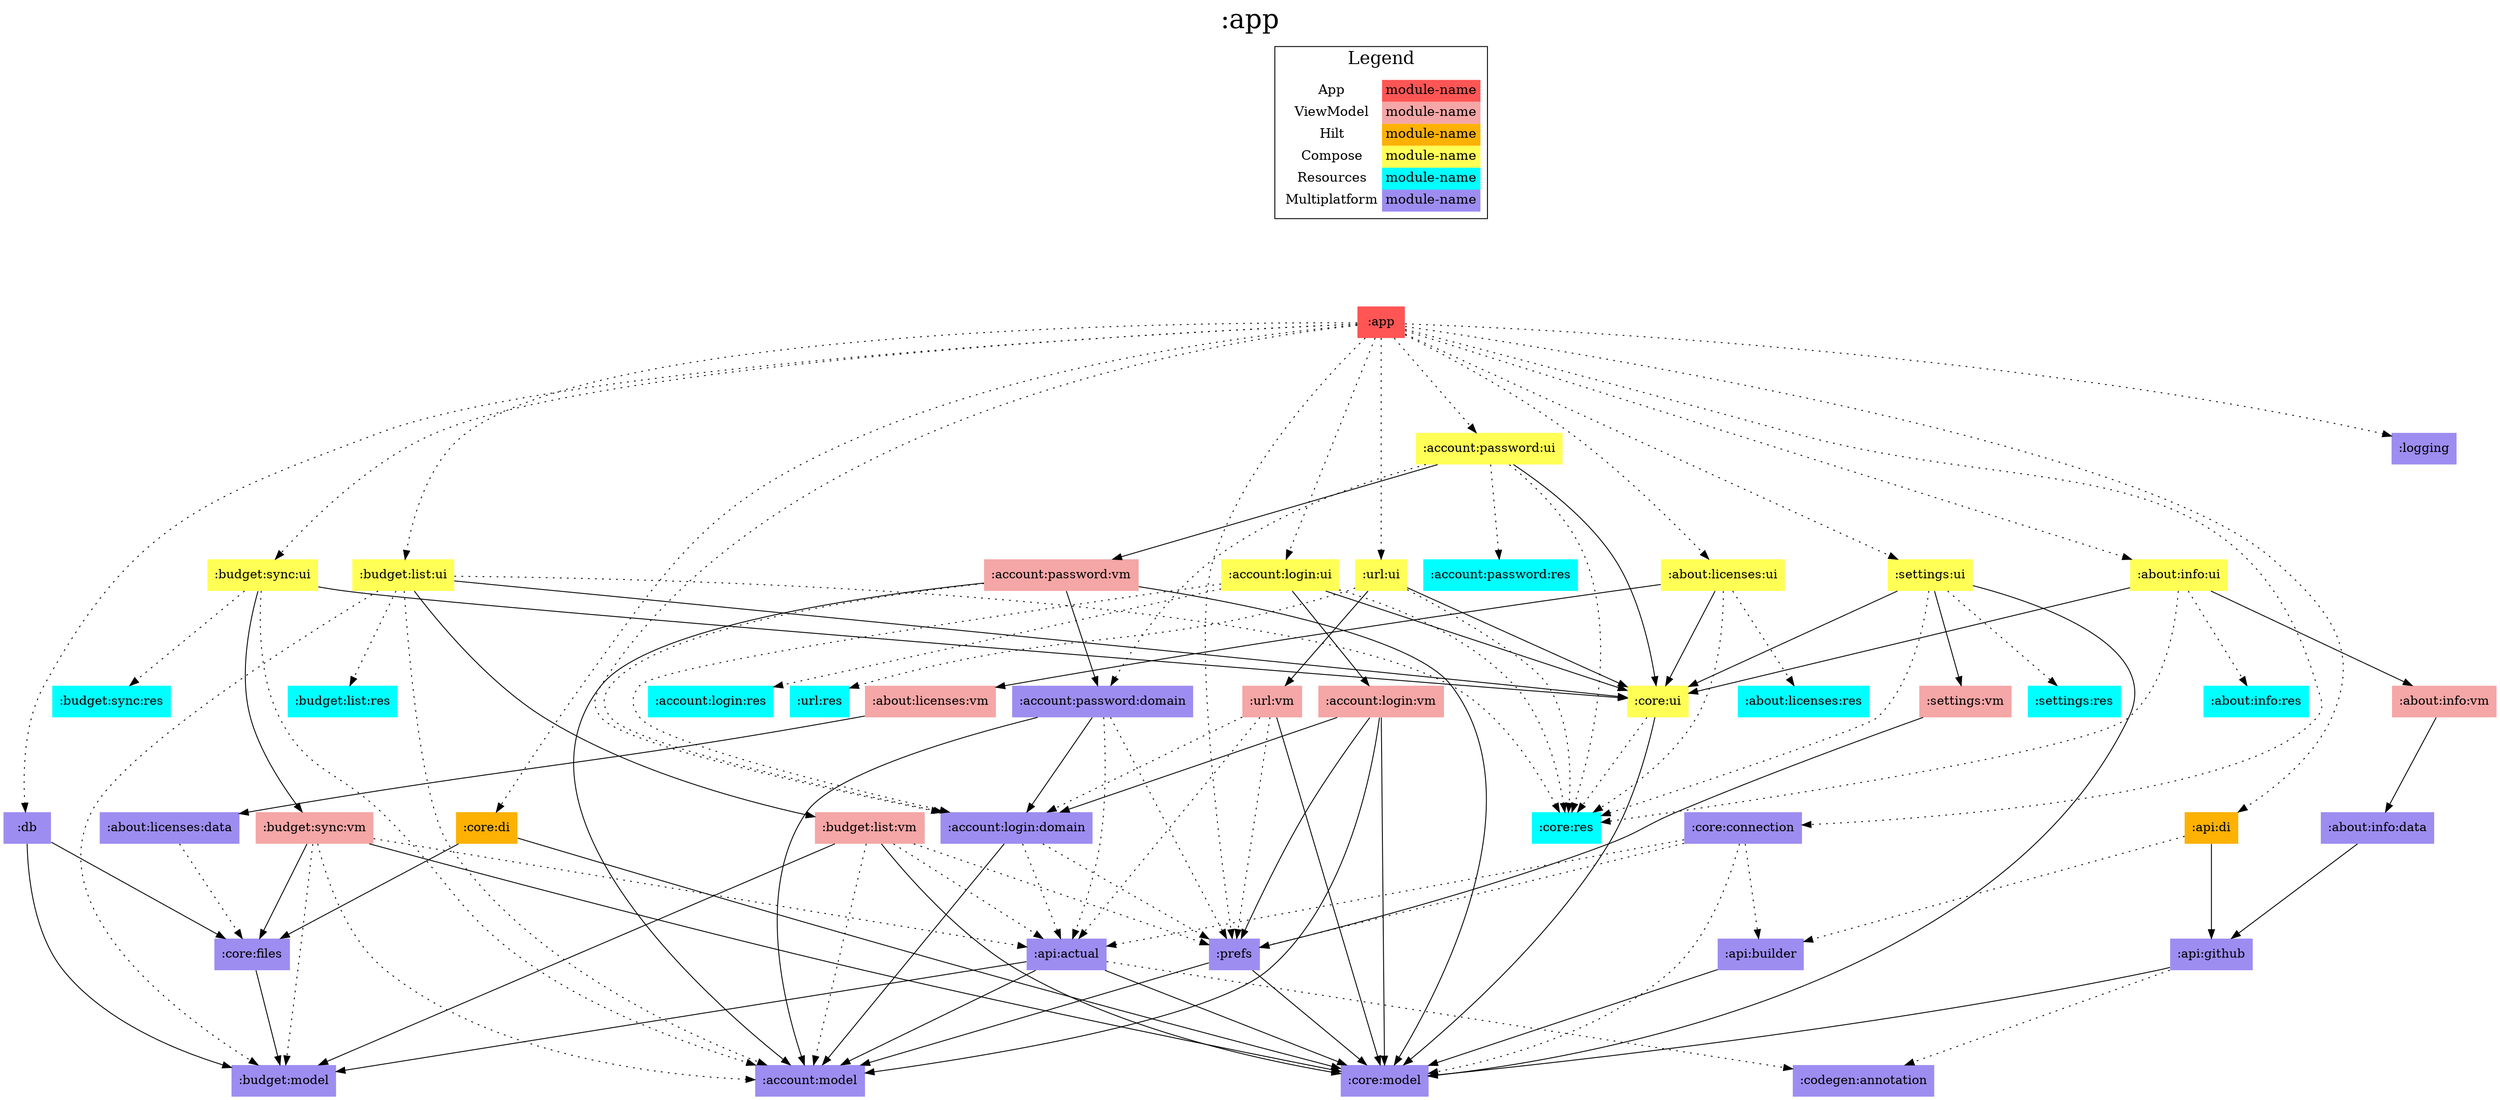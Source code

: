 digraph {
edge ["dir"="forward"]
graph ["dpi"="100","label"=":app","labelloc"="t","fontsize"="30","ranksep"="1.5","rankdir"="TB"]
node ["style"="filled"]
":about:info:data" ["fillcolor"="#9D8DF1","shape"="none"]
":about:info:res" ["fillcolor"="#00FFFF","shape"="none"]
":about:info:ui" ["fillcolor"="#FFFF55","shape"="none"]
":about:info:vm" ["fillcolor"="#F5A6A6","shape"="none"]
":about:licenses:data" ["fillcolor"="#9D8DF1","shape"="none"]
":about:licenses:res" ["fillcolor"="#00FFFF","shape"="none"]
":about:licenses:ui" ["fillcolor"="#FFFF55","shape"="none"]
":about:licenses:vm" ["fillcolor"="#F5A6A6","shape"="none"]
":account:login:domain" ["fillcolor"="#9D8DF1","shape"="none"]
":account:login:res" ["fillcolor"="#00FFFF","shape"="none"]
":account:login:ui" ["fillcolor"="#FFFF55","shape"="none"]
":account:login:vm" ["fillcolor"="#F5A6A6","shape"="none"]
":account:model" ["fillcolor"="#9D8DF1","shape"="none"]
":account:password:domain" ["fillcolor"="#9D8DF1","shape"="none"]
":account:password:res" ["fillcolor"="#00FFFF","shape"="none"]
":account:password:ui" ["fillcolor"="#FFFF55","shape"="none"]
":account:password:vm" ["fillcolor"="#F5A6A6","shape"="none"]
":api:actual" ["fillcolor"="#9D8DF1","shape"="none"]
":api:builder" ["fillcolor"="#9D8DF1","shape"="none"]
":api:di" ["fillcolor"="#FCB103","shape"="none"]
":api:github" ["fillcolor"="#9D8DF1","shape"="none"]
":app" ["fillcolor"="#FF5555","shape"="none"]
":budget:list:res" ["fillcolor"="#00FFFF","shape"="none"]
":budget:list:ui" ["fillcolor"="#FFFF55","shape"="none"]
":budget:list:vm" ["fillcolor"="#F5A6A6","shape"="none"]
":budget:model" ["fillcolor"="#9D8DF1","shape"="none"]
":budget:sync:res" ["fillcolor"="#00FFFF","shape"="none"]
":budget:sync:ui" ["fillcolor"="#FFFF55","shape"="none"]
":budget:sync:vm" ["fillcolor"="#F5A6A6","shape"="none"]
":codegen:annotation" ["fillcolor"="#9D8DF1","shape"="none"]
":core:connection" ["fillcolor"="#9D8DF1","shape"="none"]
":core:di" ["fillcolor"="#FCB103","shape"="none"]
":core:files" ["fillcolor"="#9D8DF1","shape"="none"]
":core:model" ["fillcolor"="#9D8DF1","shape"="none"]
":core:res" ["fillcolor"="#00FFFF","shape"="none"]
":core:ui" ["fillcolor"="#FFFF55","shape"="none"]
":db" ["fillcolor"="#9D8DF1","shape"="none"]
":logging" ["fillcolor"="#9D8DF1","shape"="none"]
":prefs" ["fillcolor"="#9D8DF1","shape"="none"]
":settings:res" ["fillcolor"="#00FFFF","shape"="none"]
":settings:ui" ["fillcolor"="#FFFF55","shape"="none"]
":settings:vm" ["fillcolor"="#F5A6A6","shape"="none"]
":url:res" ["fillcolor"="#00FFFF","shape"="none"]
":url:ui" ["fillcolor"="#FFFF55","shape"="none"]
":url:vm" ["fillcolor"="#F5A6A6","shape"="none"]
{
edge ["dir"="none"]
graph ["rank"="same"]
":app"
}
":about:info:data" -> ":api:github"
":about:info:ui" -> ":about:info:res" ["style"="dotted"]
":about:info:ui" -> ":about:info:vm"
":about:info:ui" -> ":core:res" ["style"="dotted"]
":about:info:ui" -> ":core:ui"
":about:info:vm" -> ":about:info:data"
":about:licenses:data" -> ":core:files" ["style"="dotted"]
":about:licenses:ui" -> ":about:licenses:res" ["style"="dotted"]
":about:licenses:ui" -> ":about:licenses:vm"
":about:licenses:ui" -> ":core:res" ["style"="dotted"]
":about:licenses:ui" -> ":core:ui"
":about:licenses:vm" -> ":about:licenses:data"
":account:login:domain" -> ":account:model"
":account:login:domain" -> ":api:actual" ["style"="dotted"]
":account:login:domain" -> ":prefs" ["style"="dotted"]
":account:login:ui" -> ":account:login:domain" ["style"="dotted"]
":account:login:ui" -> ":account:login:res" ["style"="dotted"]
":account:login:ui" -> ":account:login:vm"
":account:login:ui" -> ":core:res" ["style"="dotted"]
":account:login:ui" -> ":core:ui"
":account:login:vm" -> ":account:login:domain"
":account:login:vm" -> ":account:model"
":account:login:vm" -> ":core:model"
":account:login:vm" -> ":prefs"
":account:password:domain" -> ":account:login:domain"
":account:password:domain" -> ":account:model"
":account:password:domain" -> ":api:actual" ["style"="dotted"]
":account:password:domain" -> ":prefs" ["style"="dotted"]
":account:password:ui" -> ":account:password:domain" ["style"="dotted"]
":account:password:ui" -> ":account:password:res" ["style"="dotted"]
":account:password:ui" -> ":account:password:vm"
":account:password:ui" -> ":core:res" ["style"="dotted"]
":account:password:ui" -> ":core:ui"
":account:password:vm" -> ":account:login:domain" ["style"="dotted"]
":account:password:vm" -> ":account:model"
":account:password:vm" -> ":account:password:domain"
":account:password:vm" -> ":core:model"
":api:actual" -> ":account:model"
":api:actual" -> ":budget:model"
":api:actual" -> ":codegen:annotation" ["style"="dotted"]
":api:actual" -> ":core:model"
":api:builder" -> ":core:model"
":api:di" -> ":api:builder" ["style"="dotted"]
":api:di" -> ":api:github"
":api:github" -> ":codegen:annotation" ["style"="dotted"]
":api:github" -> ":core:model"
":app" -> ":about:info:ui" ["style"="dotted"]
":app" -> ":about:licenses:ui" ["style"="dotted"]
":app" -> ":account:login:domain" ["style"="dotted"]
":app" -> ":account:login:ui" ["style"="dotted"]
":app" -> ":account:password:ui" ["style"="dotted"]
":app" -> ":api:di" ["style"="dotted"]
":app" -> ":budget:list:ui" ["style"="dotted"]
":app" -> ":budget:sync:ui" ["style"="dotted"]
":app" -> ":core:connection" ["style"="dotted"]
":app" -> ":core:di" ["style"="dotted"]
":app" -> ":db" ["style"="dotted"]
":app" -> ":logging" ["style"="dotted"]
":app" -> ":prefs" ["style"="dotted"]
":app" -> ":settings:ui" ["style"="dotted"]
":app" -> ":url:ui" ["style"="dotted"]
":budget:list:ui" -> ":account:model" ["style"="dotted"]
":budget:list:ui" -> ":budget:list:res" ["style"="dotted"]
":budget:list:ui" -> ":budget:list:vm"
":budget:list:ui" -> ":budget:model" ["style"="dotted"]
":budget:list:ui" -> ":core:res" ["style"="dotted"]
":budget:list:ui" -> ":core:ui"
":budget:list:vm" -> ":account:model" ["style"="dotted"]
":budget:list:vm" -> ":api:actual" ["style"="dotted"]
":budget:list:vm" -> ":budget:model"
":budget:list:vm" -> ":core:model"
":budget:list:vm" -> ":prefs" ["style"="dotted"]
":budget:sync:ui" -> ":account:model" ["style"="dotted"]
":budget:sync:ui" -> ":budget:sync:res" ["style"="dotted"]
":budget:sync:ui" -> ":budget:sync:vm"
":budget:sync:ui" -> ":core:ui"
":budget:sync:vm" -> ":account:model" ["style"="dotted"]
":budget:sync:vm" -> ":api:actual" ["style"="dotted"]
":budget:sync:vm" -> ":budget:model" ["style"="dotted"]
":budget:sync:vm" -> ":core:files"
":budget:sync:vm" -> ":core:model"
":core:connection" -> ":api:actual" ["style"="dotted"]
":core:connection" -> ":api:builder" ["style"="dotted"]
":core:connection" -> ":core:model" ["style"="dotted"]
":core:connection" -> ":prefs" ["style"="dotted"]
":core:di" -> ":core:files"
":core:di" -> ":core:model"
":core:files" -> ":budget:model"
":core:ui" -> ":core:model"
":core:ui" -> ":core:res" ["style"="dotted"]
":db" -> ":budget:model"
":db" -> ":core:files"
":prefs" -> ":account:model"
":prefs" -> ":core:model"
":settings:ui" -> ":core:model"
":settings:ui" -> ":core:res" ["style"="dotted"]
":settings:ui" -> ":core:ui"
":settings:ui" -> ":settings:res" ["style"="dotted"]
":settings:ui" -> ":settings:vm"
":settings:vm" -> ":prefs"
":url:ui" -> ":core:res" ["style"="dotted"]
":url:ui" -> ":core:ui"
":url:ui" -> ":url:res" ["style"="dotted"]
":url:ui" -> ":url:vm"
":url:vm" -> ":account:login:domain" ["style"="dotted"]
":url:vm" -> ":api:actual" ["style"="dotted"]
":url:vm" -> ":core:model"
":url:vm" -> ":prefs" ["style"="dotted"]
subgraph "cluster_legend" {
edge ["dir"="none"]
graph ["label"="Legend","fontsize"="20"]
"Legend" ["style"="filled","fillcolor"="#FFFFFF","shape"="none","margin"="0","fontsize"="15","label"=<
<TABLE BORDER="0" CELLBORDER="0" CELLSPACING="0" CELLPADDING="4">
<TR><TD>App</TD><TD BGCOLOR="#FF5555">module-name</TD></TR>
<TR><TD>ViewModel</TD><TD BGCOLOR="#F5A6A6">module-name</TD></TR>
<TR><TD>Hilt</TD><TD BGCOLOR="#FCB103">module-name</TD></TR>
<TR><TD>Compose</TD><TD BGCOLOR="#FFFF55">module-name</TD></TR>
<TR><TD>Resources</TD><TD BGCOLOR="#00FFFF">module-name</TD></TR>
<TR><TD>Multiplatform</TD><TD BGCOLOR="#9D8DF1">module-name</TD></TR>
</TABLE>
>]
} -> ":app" ["style"="invis"]
}
